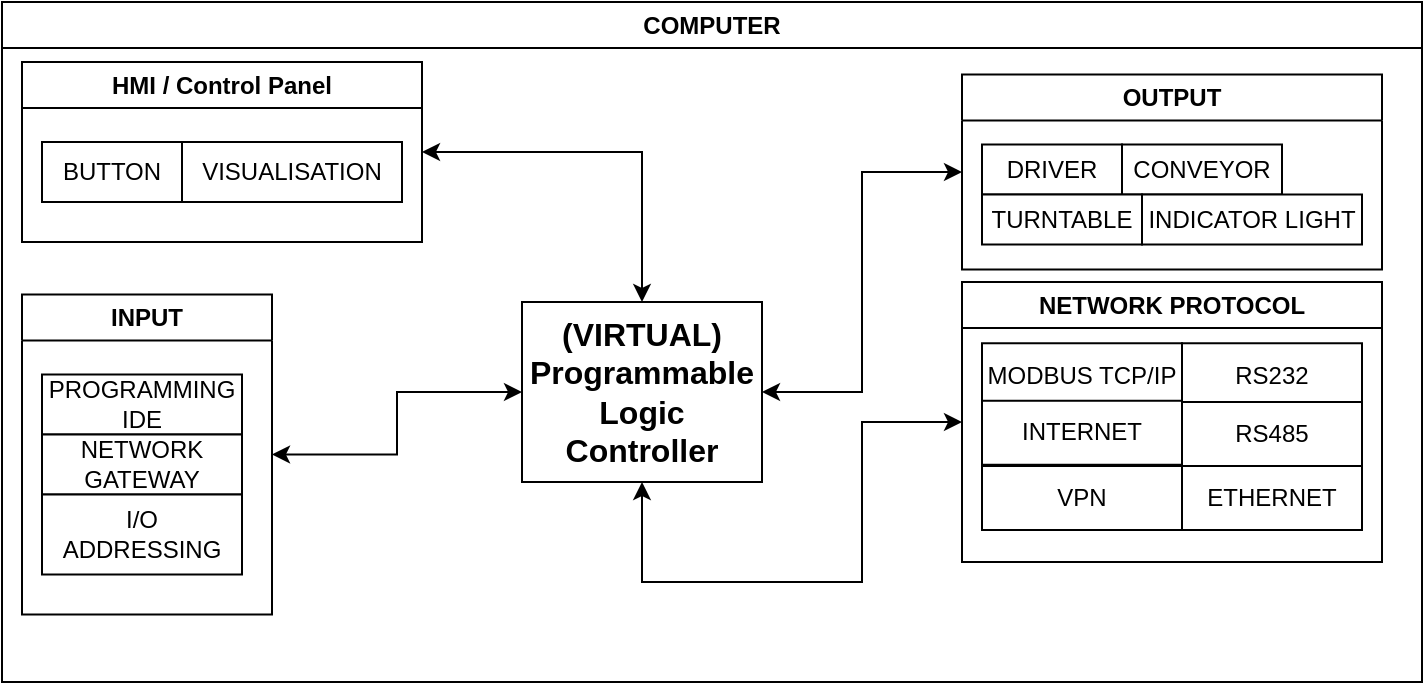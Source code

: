 <mxfile version="21.2.1" type="device">
  <diagram name="Page-1" id="7iO7JO5rJha2b7LThpix">
    <mxGraphModel dx="1036" dy="614" grid="1" gridSize="10" guides="1" tooltips="1" connect="1" arrows="1" fold="1" page="1" pageScale="1" pageWidth="850" pageHeight="1100" math="0" shadow="0">
      <root>
        <mxCell id="0" />
        <mxCell id="1" parent="0" />
        <mxCell id="1gRr4AOslj2INI-ml2mu-9" style="edgeStyle=orthogonalEdgeStyle;rounded=0;orthogonalLoop=1;jettySize=auto;html=1;exitX=1;exitY=0.5;exitDx=0;exitDy=0;startArrow=classic;startFill=1;" parent="1" source="1gRr4AOslj2INI-ml2mu-2" target="1gRr4AOslj2INI-ml2mu-8" edge="1">
          <mxGeometry relative="1" as="geometry" />
        </mxCell>
        <mxCell id="1gRr4AOslj2INI-ml2mu-2" value="HMI / Control Panel" style="swimlane;whiteSpace=wrap;html=1;" parent="1" vertex="1">
          <mxGeometry x="40" y="40" width="200" height="90" as="geometry">
            <mxRectangle x="330" y="120" width="140" height="30" as="alternateBounds" />
          </mxGeometry>
        </mxCell>
        <mxCell id="1gRr4AOslj2INI-ml2mu-5" value="BUTTON" style="rounded=0;whiteSpace=wrap;html=1;" parent="1gRr4AOslj2INI-ml2mu-2" vertex="1">
          <mxGeometry x="10" y="40" width="70" height="30" as="geometry" />
        </mxCell>
        <mxCell id="1gRr4AOslj2INI-ml2mu-6" value="VISUALISATION" style="rounded=0;whiteSpace=wrap;html=1;" parent="1gRr4AOslj2INI-ml2mu-2" vertex="1">
          <mxGeometry x="80" y="40" width="110" height="30" as="geometry" />
        </mxCell>
        <mxCell id="1gRr4AOslj2INI-ml2mu-14" style="edgeStyle=orthogonalEdgeStyle;rounded=0;orthogonalLoop=1;jettySize=auto;html=1;exitX=1;exitY=0.5;exitDx=0;exitDy=0;entryX=0;entryY=0.5;entryDx=0;entryDy=0;startArrow=classic;startFill=1;" parent="1" source="1gRr4AOslj2INI-ml2mu-10" target="1gRr4AOslj2INI-ml2mu-8" edge="1">
          <mxGeometry relative="1" as="geometry" />
        </mxCell>
        <mxCell id="1gRr4AOslj2INI-ml2mu-10" value="INPUT" style="swimlane;whiteSpace=wrap;html=1;" parent="1" vertex="1">
          <mxGeometry x="40" y="156.25" width="125" height="160" as="geometry" />
        </mxCell>
        <mxCell id="1gRr4AOslj2INI-ml2mu-11" value="PROGRAMMING IDE" style="rounded=0;whiteSpace=wrap;html=1;" parent="1gRr4AOslj2INI-ml2mu-10" vertex="1">
          <mxGeometry x="10" y="40" width="100" height="30" as="geometry" />
        </mxCell>
        <mxCell id="1gRr4AOslj2INI-ml2mu-12" value="NETWORK GATEWAY" style="rounded=0;whiteSpace=wrap;html=1;" parent="1gRr4AOslj2INI-ml2mu-10" vertex="1">
          <mxGeometry x="10" y="70" width="100" height="30" as="geometry" />
        </mxCell>
        <mxCell id="1gRr4AOslj2INI-ml2mu-13" value="I/O ADDRESSING" style="rounded=0;whiteSpace=wrap;html=1;" parent="1gRr4AOslj2INI-ml2mu-10" vertex="1">
          <mxGeometry x="10" y="100" width="100" height="40" as="geometry" />
        </mxCell>
        <mxCell id="iAXseosrpIwrGnF3xKaz-1" value="COMPUTER" style="swimlane;whiteSpace=wrap;html=1;" vertex="1" parent="1">
          <mxGeometry x="30" y="10" width="710" height="340" as="geometry" />
        </mxCell>
        <mxCell id="1gRr4AOslj2INI-ml2mu-8" value="&lt;font style=&quot;font-size: 16px;&quot;&gt;&lt;b&gt;(VIRTUAL) Programmable Logic Controller&lt;/b&gt;&lt;/font&gt;" style="rounded=0;whiteSpace=wrap;html=1;" parent="iAXseosrpIwrGnF3xKaz-1" vertex="1">
          <mxGeometry x="260" y="150" width="120" height="90" as="geometry" />
        </mxCell>
        <mxCell id="1gRr4AOslj2INI-ml2mu-15" value="OUTPUT" style="swimlane;whiteSpace=wrap;html=1;startSize=23;" parent="iAXseosrpIwrGnF3xKaz-1" vertex="1">
          <mxGeometry x="480" y="36.25" width="210" height="97.5" as="geometry" />
        </mxCell>
        <mxCell id="1gRr4AOslj2INI-ml2mu-17" value="DRIVER" style="rounded=0;whiteSpace=wrap;html=1;" parent="1gRr4AOslj2INI-ml2mu-15" vertex="1">
          <mxGeometry x="10" y="35" width="70" height="25" as="geometry" />
        </mxCell>
        <mxCell id="1gRr4AOslj2INI-ml2mu-18" value="CONVEYOR" style="rounded=0;whiteSpace=wrap;html=1;" parent="1gRr4AOslj2INI-ml2mu-15" vertex="1">
          <mxGeometry x="80" y="35" width="80" height="25" as="geometry" />
        </mxCell>
        <mxCell id="1gRr4AOslj2INI-ml2mu-19" value="TURNTABLE" style="rounded=0;whiteSpace=wrap;html=1;" parent="1gRr4AOslj2INI-ml2mu-15" vertex="1">
          <mxGeometry x="10" y="60" width="80" height="25" as="geometry" />
        </mxCell>
        <mxCell id="1gRr4AOslj2INI-ml2mu-20" value="INDICATOR LIGHT" style="rounded=0;whiteSpace=wrap;html=1;" parent="1gRr4AOslj2INI-ml2mu-15" vertex="1">
          <mxGeometry x="90" y="60" width="110" height="25" as="geometry" />
        </mxCell>
        <mxCell id="1gRr4AOslj2INI-ml2mu-21" style="edgeStyle=orthogonalEdgeStyle;rounded=0;orthogonalLoop=1;jettySize=auto;html=1;exitX=0;exitY=0.5;exitDx=0;exitDy=0;entryX=1;entryY=0.5;entryDx=0;entryDy=0;startArrow=classic;startFill=1;" parent="iAXseosrpIwrGnF3xKaz-1" source="1gRr4AOslj2INI-ml2mu-15" target="1gRr4AOslj2INI-ml2mu-8" edge="1">
          <mxGeometry relative="1" as="geometry" />
        </mxCell>
        <mxCell id="iAXseosrpIwrGnF3xKaz-2" value="NETWORK PROTOCOL" style="swimlane;whiteSpace=wrap;html=1;startSize=23;" vertex="1" parent="iAXseosrpIwrGnF3xKaz-1">
          <mxGeometry x="480" y="140" width="210" height="140" as="geometry" />
        </mxCell>
        <mxCell id="iAXseosrpIwrGnF3xKaz-3" value="MODBUS TCP/IP" style="rounded=0;whiteSpace=wrap;html=1;" vertex="1" parent="iAXseosrpIwrGnF3xKaz-2">
          <mxGeometry x="10" y="30.63" width="100" height="32" as="geometry" />
        </mxCell>
        <mxCell id="iAXseosrpIwrGnF3xKaz-4" value="INTERNET" style="rounded=0;whiteSpace=wrap;html=1;" vertex="1" parent="iAXseosrpIwrGnF3xKaz-2">
          <mxGeometry x="10" y="59.38" width="100" height="32" as="geometry" />
        </mxCell>
        <mxCell id="iAXseosrpIwrGnF3xKaz-5" value="VPN" style="rounded=0;whiteSpace=wrap;html=1;" vertex="1" parent="iAXseosrpIwrGnF3xKaz-2">
          <mxGeometry x="10" y="92" width="100" height="32" as="geometry" />
        </mxCell>
        <mxCell id="iAXseosrpIwrGnF3xKaz-6" value="ETHERNET" style="rounded=0;whiteSpace=wrap;html=1;" vertex="1" parent="iAXseosrpIwrGnF3xKaz-2">
          <mxGeometry x="110" y="92" width="90" height="32" as="geometry" />
        </mxCell>
        <mxCell id="iAXseosrpIwrGnF3xKaz-7" value="RS232" style="rounded=0;whiteSpace=wrap;html=1;" vertex="1" parent="iAXseosrpIwrGnF3xKaz-2">
          <mxGeometry x="110" y="30.63" width="90" height="32" as="geometry" />
        </mxCell>
        <mxCell id="iAXseosrpIwrGnF3xKaz-8" value="RS485" style="rounded=0;whiteSpace=wrap;html=1;" vertex="1" parent="iAXseosrpIwrGnF3xKaz-2">
          <mxGeometry x="110" y="60" width="90" height="32" as="geometry" />
        </mxCell>
        <mxCell id="iAXseosrpIwrGnF3xKaz-9" value="" style="endArrow=classic;startArrow=classic;html=1;rounded=0;exitX=0.5;exitY=1;exitDx=0;exitDy=0;entryX=0;entryY=0.5;entryDx=0;entryDy=0;edgeStyle=orthogonalEdgeStyle;" edge="1" parent="iAXseosrpIwrGnF3xKaz-1" source="1gRr4AOslj2INI-ml2mu-8" target="iAXseosrpIwrGnF3xKaz-2">
          <mxGeometry width="50" height="50" relative="1" as="geometry">
            <mxPoint x="370" y="330" as="sourcePoint" />
            <mxPoint x="420" y="280" as="targetPoint" />
            <Array as="points">
              <mxPoint x="320" y="290" />
              <mxPoint x="430" y="290" />
              <mxPoint x="430" y="210" />
            </Array>
          </mxGeometry>
        </mxCell>
      </root>
    </mxGraphModel>
  </diagram>
</mxfile>
